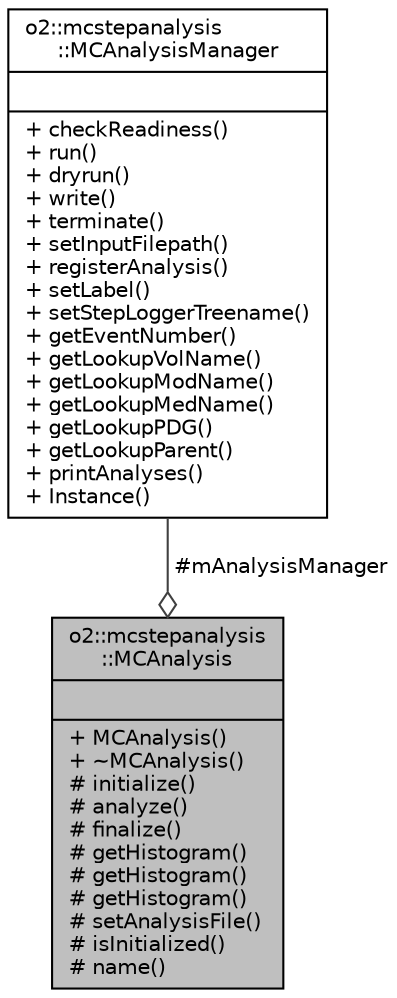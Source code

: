 digraph "o2::mcstepanalysis::MCAnalysis"
{
 // INTERACTIVE_SVG=YES
  bgcolor="transparent";
  edge [fontname="Helvetica",fontsize="10",labelfontname="Helvetica",labelfontsize="10"];
  node [fontname="Helvetica",fontsize="10",shape=record];
  Node1 [label="{o2::mcstepanalysis\l::MCAnalysis\n||+ MCAnalysis()\l+ ~MCAnalysis()\l# initialize()\l# analyze()\l# finalize()\l# getHistogram()\l# getHistogram()\l# getHistogram()\l# setAnalysisFile()\l# isInitialized()\l# name()\l}",height=0.2,width=0.4,color="black", fillcolor="grey75", style="filled" fontcolor="black"];
  Node2 -> Node1 [color="grey25",fontsize="10",style="solid",label=" #mAnalysisManager" ,arrowhead="odiamond",fontname="Helvetica"];
  Node2 [label="{o2::mcstepanalysis\l::MCAnalysisManager\n||+ checkReadiness()\l+ run()\l+ dryrun()\l+ write()\l+ terminate()\l+ setInputFilepath()\l+ registerAnalysis()\l+ setLabel()\l+ setStepLoggerTreename()\l+ getEventNumber()\l+ getLookupVolName()\l+ getLookupModName()\l+ getLookupMedName()\l+ getLookupPDG()\l+ getLookupParent()\l+ printAnalyses()\l+ Instance()\l}",height=0.2,width=0.4,color="black",URL="$d8/d26/classo2_1_1mcstepanalysis_1_1MCAnalysisManager.html"];
}
